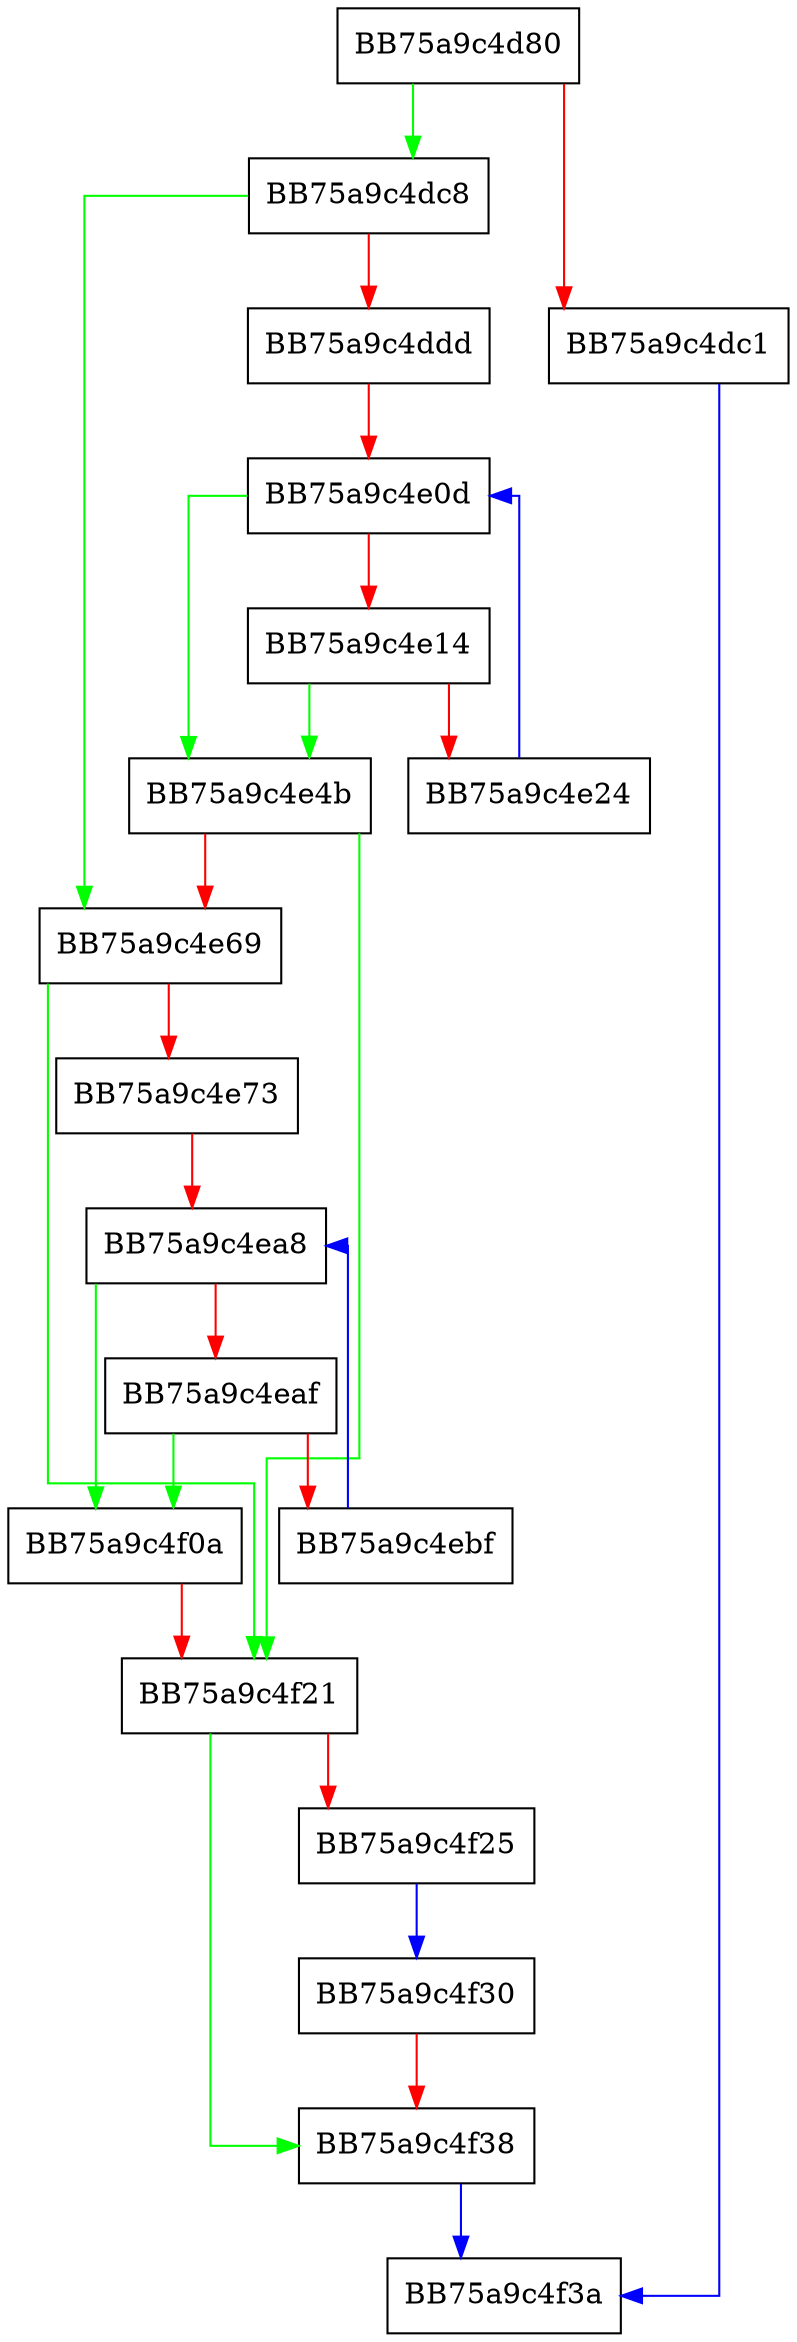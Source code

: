 digraph init {
  node [shape="box"];
  graph [splines=ortho];
  BB75a9c4d80 -> BB75a9c4dc8 [color="green"];
  BB75a9c4d80 -> BB75a9c4dc1 [color="red"];
  BB75a9c4dc1 -> BB75a9c4f3a [color="blue"];
  BB75a9c4dc8 -> BB75a9c4e69 [color="green"];
  BB75a9c4dc8 -> BB75a9c4ddd [color="red"];
  BB75a9c4ddd -> BB75a9c4e0d [color="red"];
  BB75a9c4e0d -> BB75a9c4e4b [color="green"];
  BB75a9c4e0d -> BB75a9c4e14 [color="red"];
  BB75a9c4e14 -> BB75a9c4e4b [color="green"];
  BB75a9c4e14 -> BB75a9c4e24 [color="red"];
  BB75a9c4e24 -> BB75a9c4e0d [color="blue"];
  BB75a9c4e4b -> BB75a9c4f21 [color="green"];
  BB75a9c4e4b -> BB75a9c4e69 [color="red"];
  BB75a9c4e69 -> BB75a9c4f21 [color="green"];
  BB75a9c4e69 -> BB75a9c4e73 [color="red"];
  BB75a9c4e73 -> BB75a9c4ea8 [color="red"];
  BB75a9c4ea8 -> BB75a9c4f0a [color="green"];
  BB75a9c4ea8 -> BB75a9c4eaf [color="red"];
  BB75a9c4eaf -> BB75a9c4f0a [color="green"];
  BB75a9c4eaf -> BB75a9c4ebf [color="red"];
  BB75a9c4ebf -> BB75a9c4ea8 [color="blue"];
  BB75a9c4f0a -> BB75a9c4f21 [color="red"];
  BB75a9c4f21 -> BB75a9c4f38 [color="green"];
  BB75a9c4f21 -> BB75a9c4f25 [color="red"];
  BB75a9c4f25 -> BB75a9c4f30 [color="blue"];
  BB75a9c4f30 -> BB75a9c4f38 [color="red"];
  BB75a9c4f38 -> BB75a9c4f3a [color="blue"];
}